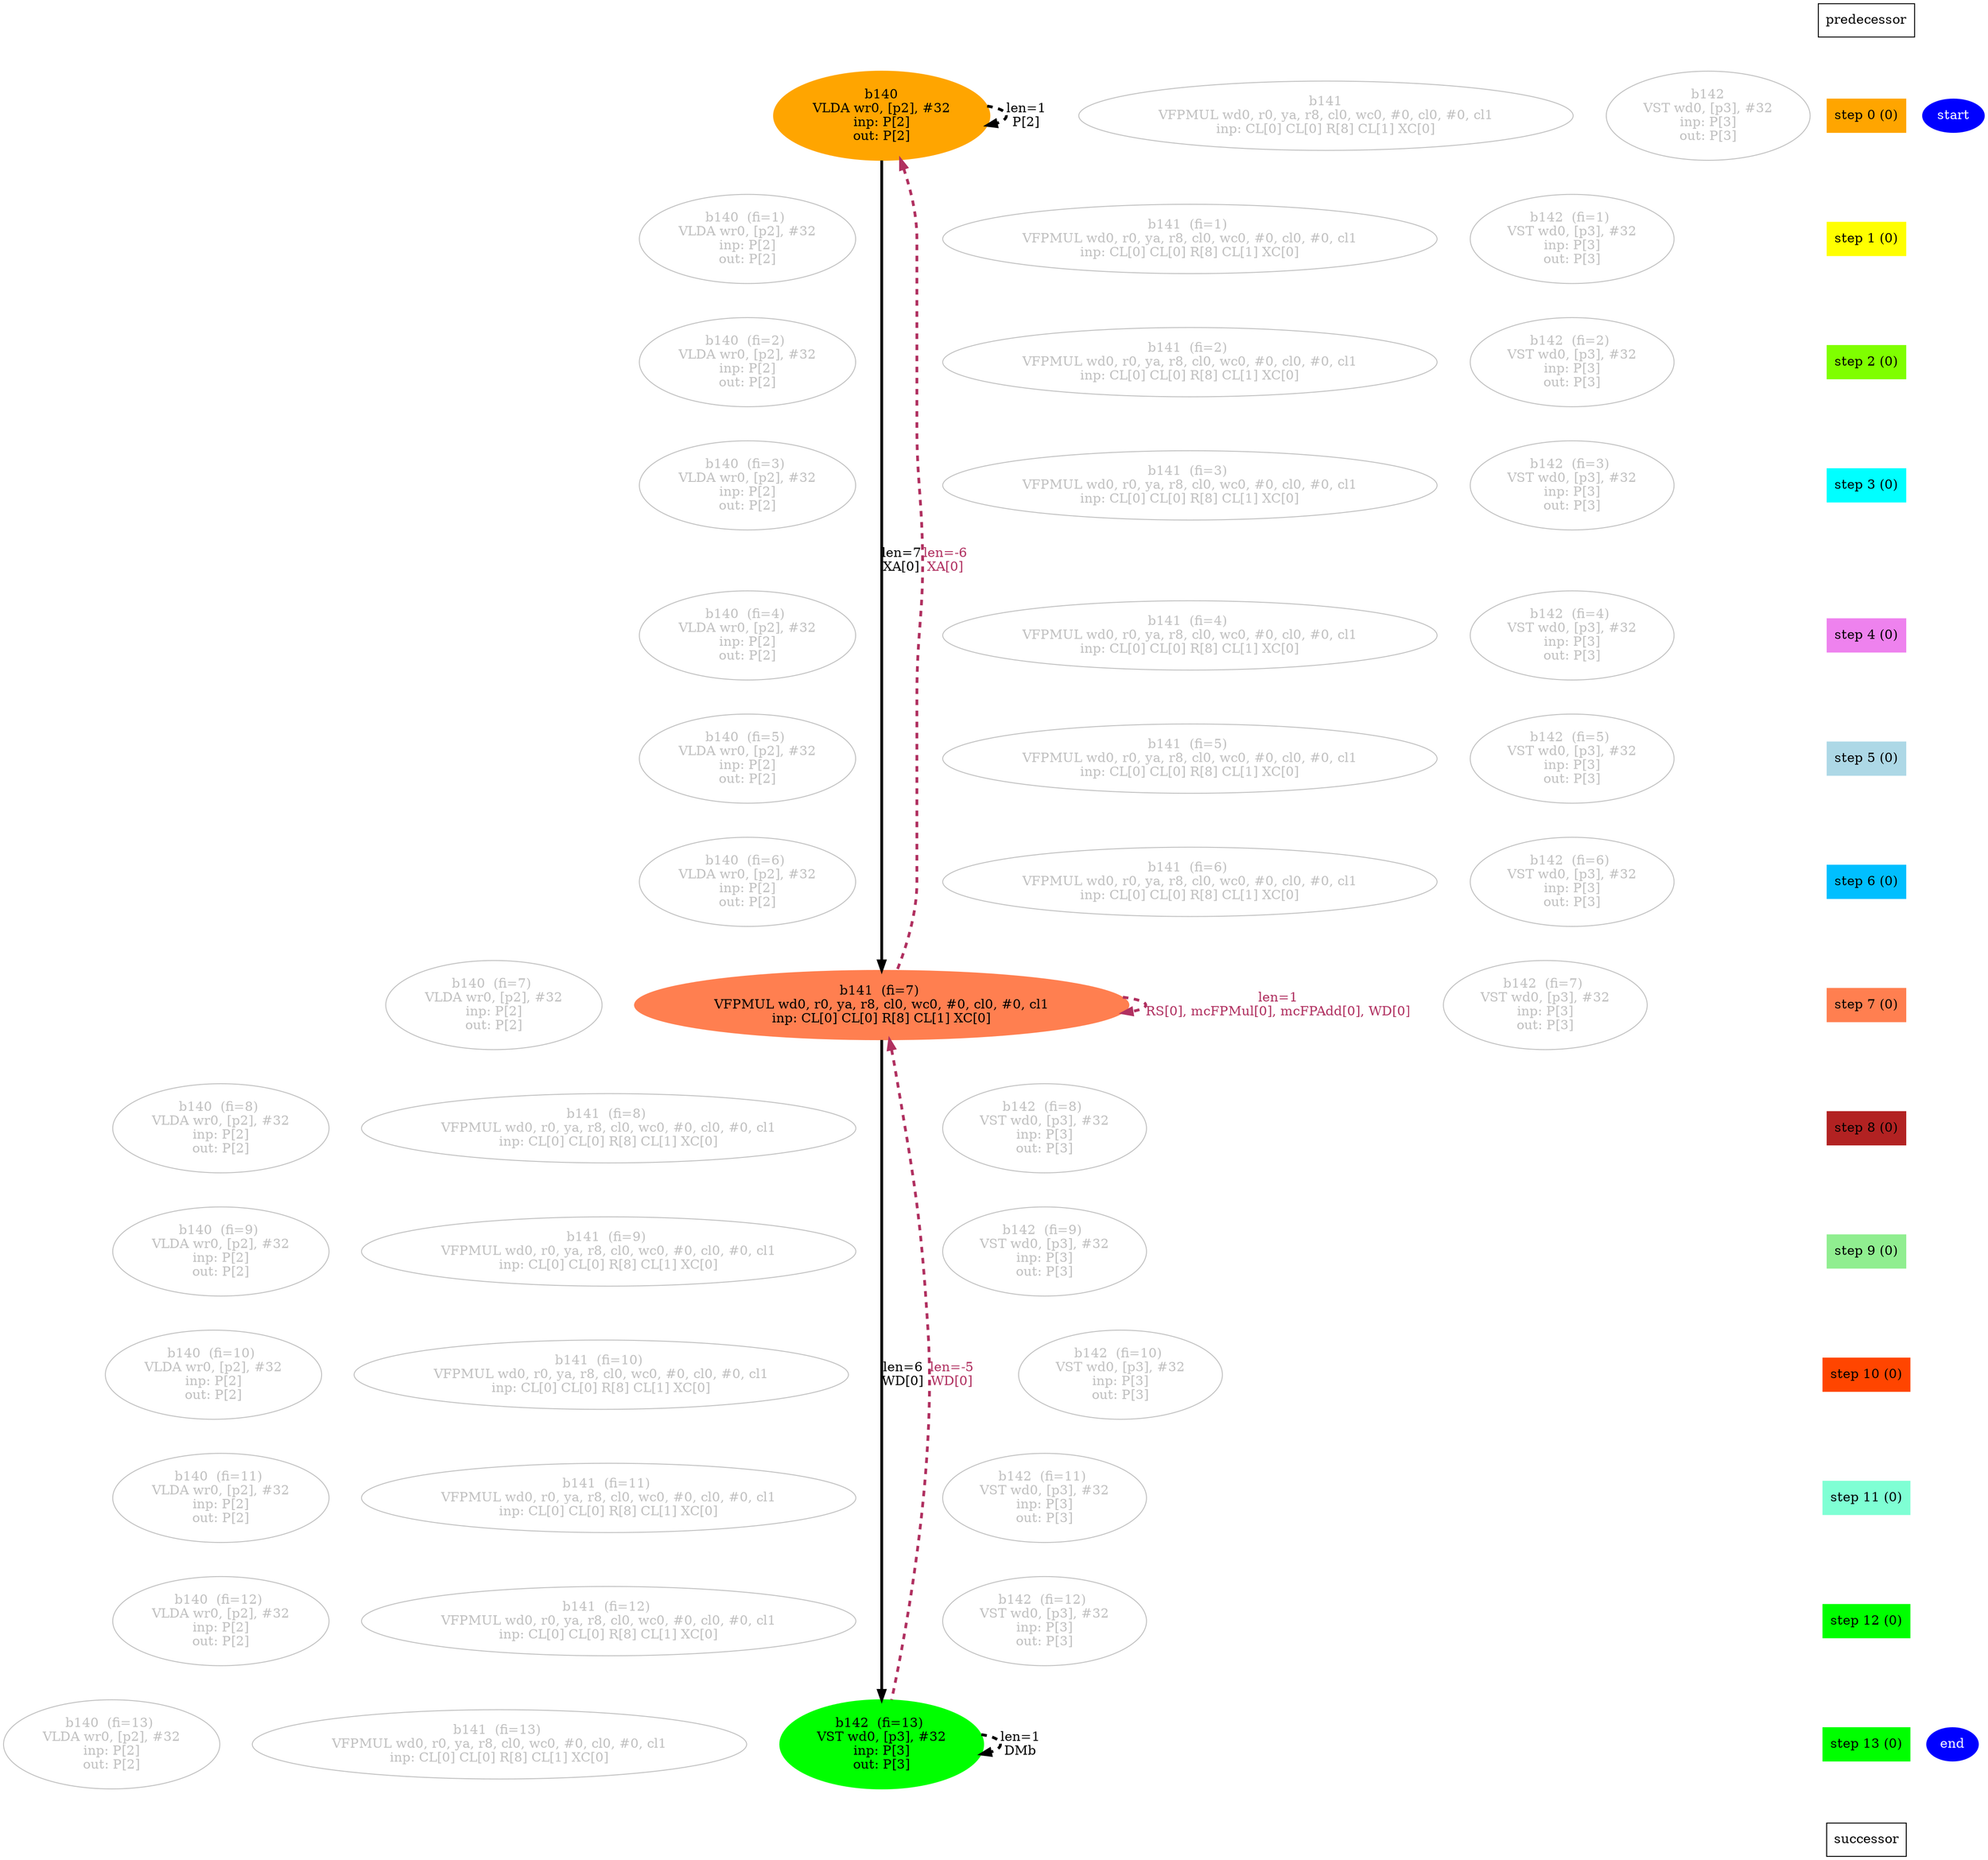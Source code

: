 digraph N {
 b140[color=orange,fontcolor=black,style=filled,label="b140\nVLDA wr0, [p2], #32\ninp: P[2]\nout: P[2]"];  {rank=same; S0;  b140;}
 b141[color=coral,fontcolor=black,style=filled,label="b141  (fi=7) \nVFPMUL wd0, r0, ya, r8, cl0, wc0, #0, cl0, #0, cl1\ninp: CL[0] CL[0] R[8] CL[1] XC[0]"];  {rank=same; S7;  b141;}
 b142[color=green,fontcolor=black,style=filled,label="b142  (fi=13) \nVST wd0, [p3], #32\ninp: P[3]\nout: P[3]"];  {rank=same; S13;  b142;}
 start [color=blue,fontcolor=white,style=filled,label="start"];  {rank=same; S0;  start;}
 end [color=blue,fontcolor=white,style=filled,label="end"];  {rank=same; S13;  end;}
   b140 -> b141 [color=black,fontcolor=black,penwidth=3,label="len=7\nXA[0]",weight=1000];
   b141 -> b142 [color=black,fontcolor=black,penwidth=3,label="len=6\nWD[0]",weight=1000];
   b140 -> b140 [color=black,fontcolor=black,penwidth=3,style=dashed,label="len=1\nP[2]"];
   b141 -> b141 [color=maroon,fontcolor=maroon,penwidth=3,style=dashed,label="len=1\nRS[0], mcFPMul[0], mcFPAdd[0], WD[0]"];
   b140 -> b141 [color=maroon,fontcolor=maroon,penwidth=3,style=dashed,dir=back,label="len=-6\nXA[0]"];
   b142 -> b142 [color=black,fontcolor=black,penwidth=3,style=dashed,label="len=1\nDMb"];
   b141 -> b142 [color=maroon,fontcolor=maroon,penwidth=3,style=dashed,dir=back,label="len=-5\nWD[0]"];
 b140_copy_fi1[color=grey,fontcolor=grey,style=empty,label="b140  (fi=1) \nVLDA wr0, [p2], #32\ninp: P[2]\nout: P[2]"];  {rank=same; S1;  b140_copy_fi1;}
  b140 -> b140_copy_fi1[style=invis,weight=100];
 b140_copy_fi2[color=grey,fontcolor=grey,style=empty,label="b140  (fi=2) \nVLDA wr0, [p2], #32\ninp: P[2]\nout: P[2]"];  {rank=same; S2;  b140_copy_fi2;}
  b140_copy_fi1 -> b140_copy_fi2[style=invis,weight=100];
 b140_copy_fi3[color=grey,fontcolor=grey,style=empty,label="b140  (fi=3) \nVLDA wr0, [p2], #32\ninp: P[2]\nout: P[2]"];  {rank=same; S3;  b140_copy_fi3;}
  b140_copy_fi2 -> b140_copy_fi3[style=invis,weight=100];
 b140_copy_fi4[color=grey,fontcolor=grey,style=empty,label="b140  (fi=4) \nVLDA wr0, [p2], #32\ninp: P[2]\nout: P[2]"];  {rank=same; S4;  b140_copy_fi4;}
  b140_copy_fi3 -> b140_copy_fi4[style=invis,weight=100];
 b140_copy_fi5[color=grey,fontcolor=grey,style=empty,label="b140  (fi=5) \nVLDA wr0, [p2], #32\ninp: P[2]\nout: P[2]"];  {rank=same; S5;  b140_copy_fi5;}
  b140_copy_fi4 -> b140_copy_fi5[style=invis,weight=100];
 b140_copy_fi6[color=grey,fontcolor=grey,style=empty,label="b140  (fi=6) \nVLDA wr0, [p2], #32\ninp: P[2]\nout: P[2]"];  {rank=same; S6;  b140_copy_fi6;}
  b140_copy_fi5 -> b140_copy_fi6[style=invis,weight=100];
 b140_copy_fi7[color=grey,fontcolor=grey,style=empty,label="b140  (fi=7) \nVLDA wr0, [p2], #32\ninp: P[2]\nout: P[2]"];  {rank=same; S7;  b140_copy_fi7;}
  b140_copy_fi6 -> b140_copy_fi7[style=invis,weight=100];
 b140_copy_fi8[color=grey,fontcolor=grey,style=empty,label="b140  (fi=8) \nVLDA wr0, [p2], #32\ninp: P[2]\nout: P[2]"];  {rank=same; S8;  b140_copy_fi8;}
  b140_copy_fi7 -> b140_copy_fi8[style=invis,weight=100];
 b140_copy_fi9[color=grey,fontcolor=grey,style=empty,label="b140  (fi=9) \nVLDA wr0, [p2], #32\ninp: P[2]\nout: P[2]"];  {rank=same; S9;  b140_copy_fi9;}
  b140_copy_fi8 -> b140_copy_fi9[style=invis,weight=100];
 b140_copy_fi10[color=grey,fontcolor=grey,style=empty,label="b140  (fi=10) \nVLDA wr0, [p2], #32\ninp: P[2]\nout: P[2]"];  {rank=same; S10;  b140_copy_fi10;}
  b140_copy_fi9 -> b140_copy_fi10[style=invis,weight=100];
 b140_copy_fi11[color=grey,fontcolor=grey,style=empty,label="b140  (fi=11) \nVLDA wr0, [p2], #32\ninp: P[2]\nout: P[2]"];  {rank=same; S11;  b140_copy_fi11;}
  b140_copy_fi10 -> b140_copy_fi11[style=invis,weight=100];
 b140_copy_fi12[color=grey,fontcolor=grey,style=empty,label="b140  (fi=12) \nVLDA wr0, [p2], #32\ninp: P[2]\nout: P[2]"];  {rank=same; S12;  b140_copy_fi12;}
  b140_copy_fi11 -> b140_copy_fi12[style=invis,weight=100];
 b140_copy_fi13[color=grey,fontcolor=grey,style=empty,label="b140  (fi=13) \nVLDA wr0, [p2], #32\ninp: P[2]\nout: P[2]"];  {rank=same; S13;  b140_copy_fi13;}
  b140_copy_fi12 -> b140_copy_fi13[style=invis,weight=100];
 b141_copy_fi0[color=grey,fontcolor=grey,style=empty,label="b141\nVFPMUL wd0, r0, ya, r8, cl0, wc0, #0, cl0, #0, cl1\ninp: CL[0] CL[0] R[8] CL[1] XC[0]"];  {rank=same; S0;  b141_copy_fi0;}
 b141_copy_fi1[color=grey,fontcolor=grey,style=empty,label="b141  (fi=1) \nVFPMUL wd0, r0, ya, r8, cl0, wc0, #0, cl0, #0, cl1\ninp: CL[0] CL[0] R[8] CL[1] XC[0]"];  {rank=same; S1;  b141_copy_fi1;}
  b141_copy_fi0 -> b141_copy_fi1[style=invis,weight=100];
 b141_copy_fi2[color=grey,fontcolor=grey,style=empty,label="b141  (fi=2) \nVFPMUL wd0, r0, ya, r8, cl0, wc0, #0, cl0, #0, cl1\ninp: CL[0] CL[0] R[8] CL[1] XC[0]"];  {rank=same; S2;  b141_copy_fi2;}
  b141_copy_fi1 -> b141_copy_fi2[style=invis,weight=100];
 b141_copy_fi3[color=grey,fontcolor=grey,style=empty,label="b141  (fi=3) \nVFPMUL wd0, r0, ya, r8, cl0, wc0, #0, cl0, #0, cl1\ninp: CL[0] CL[0] R[8] CL[1] XC[0]"];  {rank=same; S3;  b141_copy_fi3;}
  b141_copy_fi2 -> b141_copy_fi3[style=invis,weight=100];
 b141_copy_fi4[color=grey,fontcolor=grey,style=empty,label="b141  (fi=4) \nVFPMUL wd0, r0, ya, r8, cl0, wc0, #0, cl0, #0, cl1\ninp: CL[0] CL[0] R[8] CL[1] XC[0]"];  {rank=same; S4;  b141_copy_fi4;}
  b141_copy_fi3 -> b141_copy_fi4[style=invis,weight=100];
 b141_copy_fi5[color=grey,fontcolor=grey,style=empty,label="b141  (fi=5) \nVFPMUL wd0, r0, ya, r8, cl0, wc0, #0, cl0, #0, cl1\ninp: CL[0] CL[0] R[8] CL[1] XC[0]"];  {rank=same; S5;  b141_copy_fi5;}
  b141_copy_fi4 -> b141_copy_fi5[style=invis,weight=100];
 b141_copy_fi6[color=grey,fontcolor=grey,style=empty,label="b141  (fi=6) \nVFPMUL wd0, r0, ya, r8, cl0, wc0, #0, cl0, #0, cl1\ninp: CL[0] CL[0] R[8] CL[1] XC[0]"];  {rank=same; S6;  b141_copy_fi6;}
  b141_copy_fi5 -> b141_copy_fi6[style=invis,weight=100];
  b141_copy_fi6 -> b141[style=invis,weight=100];
 b141_copy_fi8[color=grey,fontcolor=grey,style=empty,label="b141  (fi=8) \nVFPMUL wd0, r0, ya, r8, cl0, wc0, #0, cl0, #0, cl1\ninp: CL[0] CL[0] R[8] CL[1] XC[0]"];  {rank=same; S8;  b141_copy_fi8;}
  b141 -> b141_copy_fi8[style=invis,weight=100];
 b141_copy_fi9[color=grey,fontcolor=grey,style=empty,label="b141  (fi=9) \nVFPMUL wd0, r0, ya, r8, cl0, wc0, #0, cl0, #0, cl1\ninp: CL[0] CL[0] R[8] CL[1] XC[0]"];  {rank=same; S9;  b141_copy_fi9;}
  b141_copy_fi8 -> b141_copy_fi9[style=invis,weight=100];
 b141_copy_fi10[color=grey,fontcolor=grey,style=empty,label="b141  (fi=10) \nVFPMUL wd0, r0, ya, r8, cl0, wc0, #0, cl0, #0, cl1\ninp: CL[0] CL[0] R[8] CL[1] XC[0]"];  {rank=same; S10;  b141_copy_fi10;}
  b141_copy_fi9 -> b141_copy_fi10[style=invis,weight=100];
 b141_copy_fi11[color=grey,fontcolor=grey,style=empty,label="b141  (fi=11) \nVFPMUL wd0, r0, ya, r8, cl0, wc0, #0, cl0, #0, cl1\ninp: CL[0] CL[0] R[8] CL[1] XC[0]"];  {rank=same; S11;  b141_copy_fi11;}
  b141_copy_fi10 -> b141_copy_fi11[style=invis,weight=100];
 b141_copy_fi12[color=grey,fontcolor=grey,style=empty,label="b141  (fi=12) \nVFPMUL wd0, r0, ya, r8, cl0, wc0, #0, cl0, #0, cl1\ninp: CL[0] CL[0] R[8] CL[1] XC[0]"];  {rank=same; S12;  b141_copy_fi12;}
  b141_copy_fi11 -> b141_copy_fi12[style=invis,weight=100];
 b141_copy_fi13[color=grey,fontcolor=grey,style=empty,label="b141  (fi=13) \nVFPMUL wd0, r0, ya, r8, cl0, wc0, #0, cl0, #0, cl1\ninp: CL[0] CL[0] R[8] CL[1] XC[0]"];  {rank=same; S13;  b141_copy_fi13;}
  b141_copy_fi12 -> b141_copy_fi13[style=invis,weight=100];
 b142_copy_fi0[color=grey,fontcolor=grey,style=empty,label="b142\nVST wd0, [p3], #32\ninp: P[3]\nout: P[3]"];  {rank=same; S0;  b142_copy_fi0;}
 b142_copy_fi1[color=grey,fontcolor=grey,style=empty,label="b142  (fi=1) \nVST wd0, [p3], #32\ninp: P[3]\nout: P[3]"];  {rank=same; S1;  b142_copy_fi1;}
  b142_copy_fi0 -> b142_copy_fi1[style=invis,weight=100];
 b142_copy_fi2[color=grey,fontcolor=grey,style=empty,label="b142  (fi=2) \nVST wd0, [p3], #32\ninp: P[3]\nout: P[3]"];  {rank=same; S2;  b142_copy_fi2;}
  b142_copy_fi1 -> b142_copy_fi2[style=invis,weight=100];
 b142_copy_fi3[color=grey,fontcolor=grey,style=empty,label="b142  (fi=3) \nVST wd0, [p3], #32\ninp: P[3]\nout: P[3]"];  {rank=same; S3;  b142_copy_fi3;}
  b142_copy_fi2 -> b142_copy_fi3[style=invis,weight=100];
 b142_copy_fi4[color=grey,fontcolor=grey,style=empty,label="b142  (fi=4) \nVST wd0, [p3], #32\ninp: P[3]\nout: P[3]"];  {rank=same; S4;  b142_copy_fi4;}
  b142_copy_fi3 -> b142_copy_fi4[style=invis,weight=100];
 b142_copy_fi5[color=grey,fontcolor=grey,style=empty,label="b142  (fi=5) \nVST wd0, [p3], #32\ninp: P[3]\nout: P[3]"];  {rank=same; S5;  b142_copy_fi5;}
  b142_copy_fi4 -> b142_copy_fi5[style=invis,weight=100];
 b142_copy_fi6[color=grey,fontcolor=grey,style=empty,label="b142  (fi=6) \nVST wd0, [p3], #32\ninp: P[3]\nout: P[3]"];  {rank=same; S6;  b142_copy_fi6;}
  b142_copy_fi5 -> b142_copy_fi6[style=invis,weight=100];
 b142_copy_fi7[color=grey,fontcolor=grey,style=empty,label="b142  (fi=7) \nVST wd0, [p3], #32\ninp: P[3]\nout: P[3]"];  {rank=same; S7;  b142_copy_fi7;}
  b142_copy_fi6 -> b142_copy_fi7[style=invis,weight=100];
 b142_copy_fi8[color=grey,fontcolor=grey,style=empty,label="b142  (fi=8) \nVST wd0, [p3], #32\ninp: P[3]\nout: P[3]"];  {rank=same; S8;  b142_copy_fi8;}
  b142_copy_fi7 -> b142_copy_fi8[style=invis,weight=100];
 b142_copy_fi9[color=grey,fontcolor=grey,style=empty,label="b142  (fi=9) \nVST wd0, [p3], #32\ninp: P[3]\nout: P[3]"];  {rank=same; S9;  b142_copy_fi9;}
  b142_copy_fi8 -> b142_copy_fi9[style=invis,weight=100];
 b142_copy_fi10[color=grey,fontcolor=grey,style=empty,label="b142  (fi=10) \nVST wd0, [p3], #32\ninp: P[3]\nout: P[3]"];  {rank=same; S10;  b142_copy_fi10;}
  b142_copy_fi9 -> b142_copy_fi10[style=invis,weight=100];
 b142_copy_fi11[color=grey,fontcolor=grey,style=empty,label="b142  (fi=11) \nVST wd0, [p3], #32\ninp: P[3]\nout: P[3]"];  {rank=same; S11;  b142_copy_fi11;}
  b142_copy_fi10 -> b142_copy_fi11[style=invis,weight=100];
 b142_copy_fi12[color=grey,fontcolor=grey,style=empty,label="b142  (fi=12) \nVST wd0, [p3], #32\ninp: P[3]\nout: P[3]"];  {rank=same; S12;  b142_copy_fi12;}
  b142_copy_fi11 -> b142_copy_fi12[style=invis,weight=100];
  b142_copy_fi12 -> b142[style=invis,weight=100];
  b140 -> b141_copy_fi0[style=invis,weight=1000];
  b141_copy_fi0 -> b142_copy_fi0[style=invis,weight=1000];
  b140_copy_fi1 -> b141_copy_fi1[style=invis,weight=1000];
  b141_copy_fi1 -> b142_copy_fi1[style=invis,weight=1000];
  b140_copy_fi2 -> b141_copy_fi2[style=invis,weight=1000];
  b141_copy_fi2 -> b142_copy_fi2[style=invis,weight=1000];
  b140_copy_fi3 -> b141_copy_fi3[style=invis,weight=1000];
  b141_copy_fi3 -> b142_copy_fi3[style=invis,weight=1000];
  b140_copy_fi4 -> b141_copy_fi4[style=invis,weight=1000];
  b141_copy_fi4 -> b142_copy_fi4[style=invis,weight=1000];
  b140_copy_fi5 -> b141_copy_fi5[style=invis,weight=1000];
  b141_copy_fi5 -> b142_copy_fi5[style=invis,weight=1000];
  b140_copy_fi6 -> b141_copy_fi6[style=invis,weight=1000];
  b141_copy_fi6 -> b142_copy_fi6[style=invis,weight=1000];
  b140_copy_fi7 -> b141[style=invis,weight=1000];
  b141 -> b142_copy_fi7[style=invis,weight=1000];
  b140_copy_fi8 -> b141_copy_fi8[style=invis,weight=1000];
  b141_copy_fi8 -> b142_copy_fi8[style=invis,weight=1000];
  b140_copy_fi9 -> b141_copy_fi9[style=invis,weight=1000];
  b141_copy_fi9 -> b142_copy_fi9[style=invis,weight=1000];
  b140_copy_fi10 -> b141_copy_fi10[style=invis,weight=1000];
  b141_copy_fi10 -> b142_copy_fi10[style=invis,weight=1000];
  b140_copy_fi11 -> b141_copy_fi11[style=invis,weight=1000];
  b141_copy_fi11 -> b142_copy_fi11[style=invis,weight=1000];
  b140_copy_fi12 -> b141_copy_fi12[style=invis,weight=1000];
  b141_copy_fi12 -> b142_copy_fi12[style=invis,weight=1000];
  b140_copy_fi13 -> b141_copy_fi13[style=invis,weight=1000];
  b141_copy_fi13 -> b142[style=invis,weight=1000];
  Sm1 [label="predecessor",shape=box];
  S0 [label="step 0 (0)",style=filled,fontcolor=black,color=orange,shape=box];
  Sm1 -> S0[style=invis,weight=9000];
  S1 [label="step 1 (0)",style=filled,fontcolor=black,color=yellow,shape=box];
  S0 -> S1[style=invis,weight=9000];
  S2 [label="step 2 (0)",style=filled,fontcolor=black,color=chartreuse,shape=box];
  S1 -> S2[style=invis,weight=9000];
  S3 [label="step 3 (0)",style=filled,fontcolor=black,color=cyan,shape=box];
  S2 -> S3[style=invis,weight=9000];
  S4 [label="step 4 (0)",style=filled,fontcolor=black,color=violet,shape=box];
  S3 -> S4[style=invis,weight=9000];
  S5 [label="step 5 (0)",style=filled,fontcolor=black,color=lightblue,shape=box];
  S4 -> S5[style=invis,weight=9000];
  S6 [label="step 6 (0)",style=filled,fontcolor=black,color=deepskyblue,shape=box];
  S5 -> S6[style=invis,weight=9000];
  S7 [label="step 7 (0)",style=filled,fontcolor=black,color=coral,shape=box];
  S6 -> S7[style=invis,weight=9000];
  S8 [label="step 8 (0)",style=filled,fontcolor=black,color=firebrick,shape=box];
  S7 -> S8[style=invis,weight=9000];
  S9 [label="step 9 (0)",style=filled,fontcolor=black,color=lightgreen,shape=box];
  S8 -> S9[style=invis,weight=9000];
  S10 [label="step 10 (0)",style=filled,fontcolor=black,color=orangered,shape=box];
  S9 -> S10[style=invis,weight=9000];
  S11 [label="step 11 (0)",style=filled,fontcolor=black,color=aquamarine,shape=box];
  S10 -> S11[style=invis,weight=9000];
  S12 [label="step 12 (0)",style=filled,fontcolor=black,color=green,shape=box];
  S11 -> S12[style=invis,weight=9000];
  S13 [label="step 13 (0)",style=filled,fontcolor=black,color=green,shape=box];
  S12 -> S13[style=invis,weight=9000];
  S14 [label="successor",shape=box];
  S13 -> S14[style=invis,weight=9000];
}
